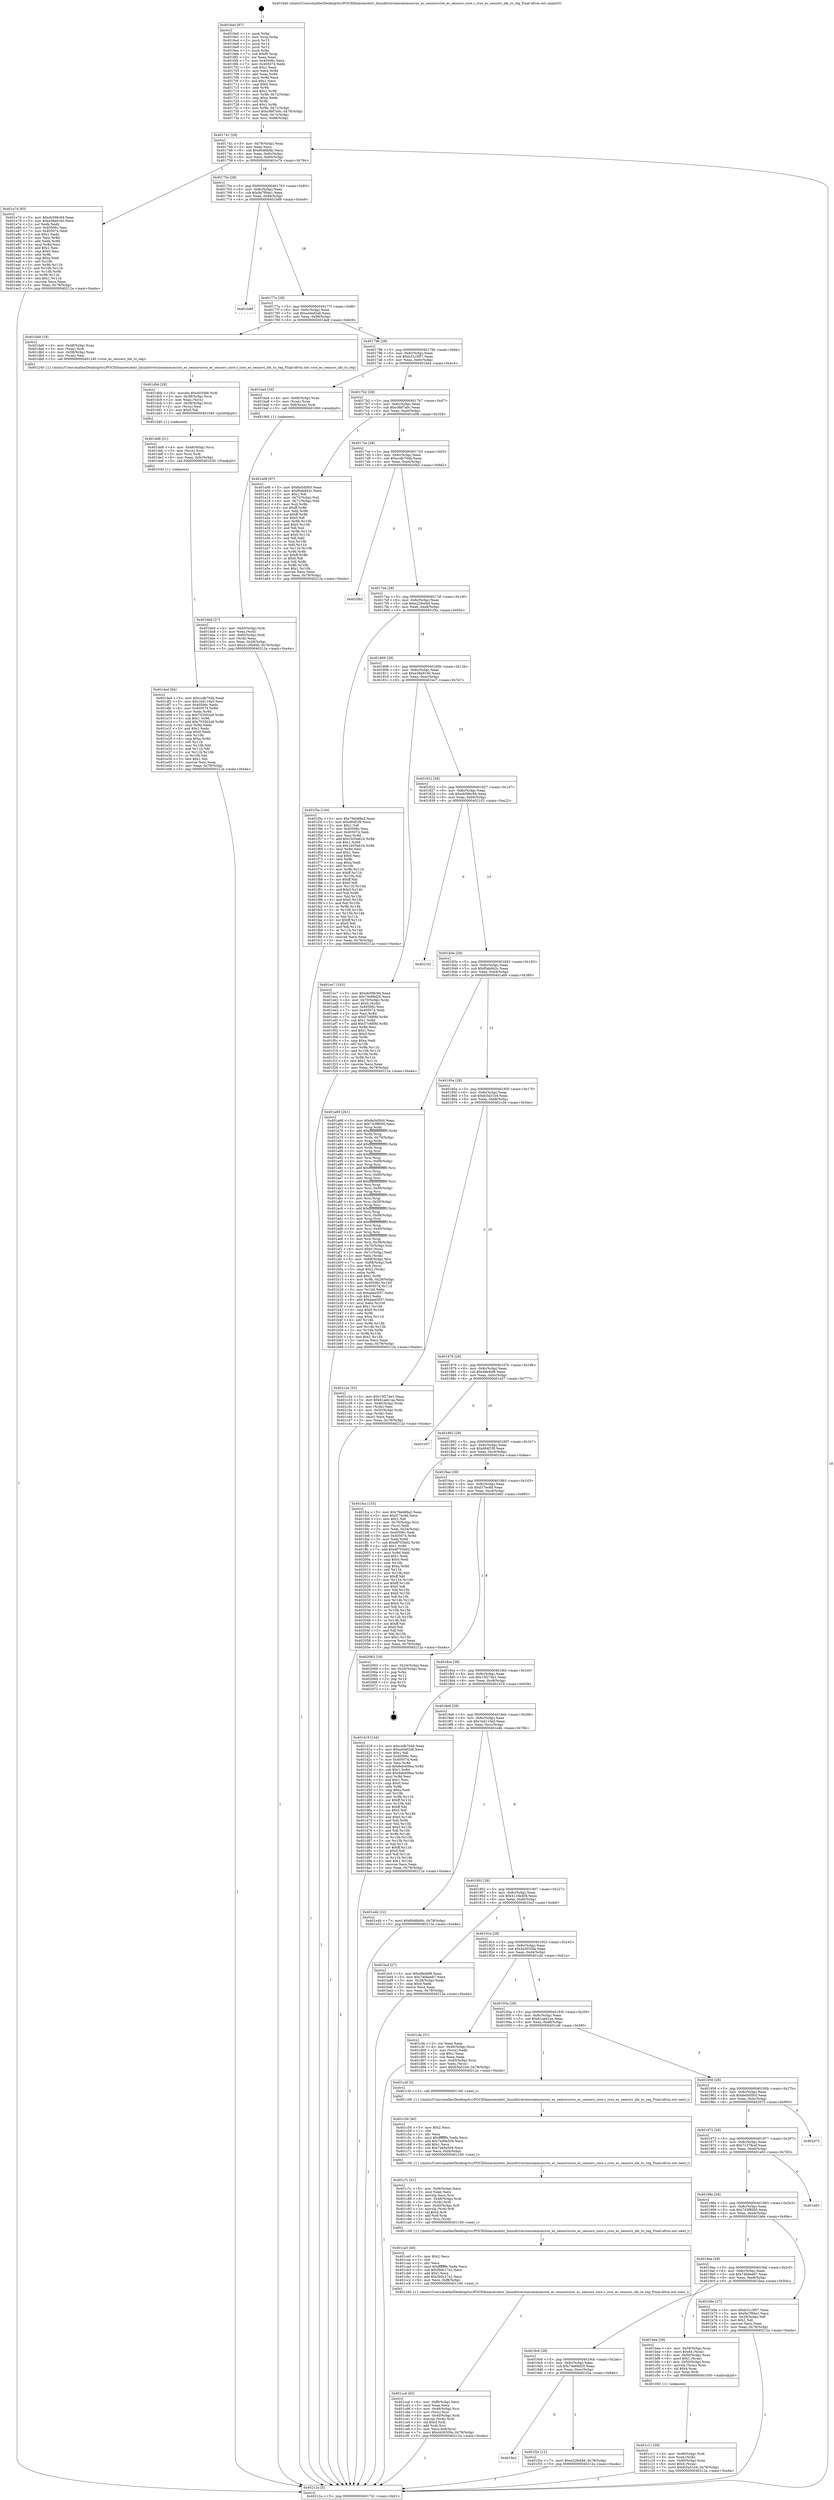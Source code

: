 digraph "0x4016e0" {
  label = "0x4016e0 (/mnt/c/Users/mathe/Desktop/tcc/POCII/binaries/extr_linuxdriversiiocommoncros_ec_sensorscros_ec_sensors_core.c_cros_ec_sensors_idx_to_reg_Final-ollvm.out::main(0))"
  labelloc = "t"
  node[shape=record]

  Entry [label="",width=0.3,height=0.3,shape=circle,fillcolor=black,style=filled]
  "0x401741" [label="{
     0x401741 [29]\l
     | [instrs]\l
     &nbsp;&nbsp;0x401741 \<+3\>: mov -0x78(%rbp),%eax\l
     &nbsp;&nbsp;0x401744 \<+2\>: mov %eax,%ecx\l
     &nbsp;&nbsp;0x401746 \<+6\>: sub $0x80d6bfdc,%ecx\l
     &nbsp;&nbsp;0x40174c \<+6\>: mov %eax,-0x8c(%rbp)\l
     &nbsp;&nbsp;0x401752 \<+6\>: mov %ecx,-0x90(%rbp)\l
     &nbsp;&nbsp;0x401758 \<+6\>: je 0000000000401e74 \<main+0x794\>\l
  }"]
  "0x401e74" [label="{
     0x401e74 [83]\l
     | [instrs]\l
     &nbsp;&nbsp;0x401e74 \<+5\>: mov $0xeb596c94,%eax\l
     &nbsp;&nbsp;0x401e79 \<+5\>: mov $0xe38a9160,%ecx\l
     &nbsp;&nbsp;0x401e7e \<+2\>: xor %edx,%edx\l
     &nbsp;&nbsp;0x401e80 \<+7\>: mov 0x40506c,%esi\l
     &nbsp;&nbsp;0x401e87 \<+7\>: mov 0x405074,%edi\l
     &nbsp;&nbsp;0x401e8e \<+3\>: sub $0x1,%edx\l
     &nbsp;&nbsp;0x401e91 \<+3\>: mov %esi,%r8d\l
     &nbsp;&nbsp;0x401e94 \<+3\>: add %edx,%r8d\l
     &nbsp;&nbsp;0x401e97 \<+4\>: imul %r8d,%esi\l
     &nbsp;&nbsp;0x401e9b \<+3\>: and $0x1,%esi\l
     &nbsp;&nbsp;0x401e9e \<+3\>: cmp $0x0,%esi\l
     &nbsp;&nbsp;0x401ea1 \<+4\>: sete %r9b\l
     &nbsp;&nbsp;0x401ea5 \<+3\>: cmp $0xa,%edi\l
     &nbsp;&nbsp;0x401ea8 \<+4\>: setl %r10b\l
     &nbsp;&nbsp;0x401eac \<+3\>: mov %r9b,%r11b\l
     &nbsp;&nbsp;0x401eaf \<+3\>: and %r10b,%r11b\l
     &nbsp;&nbsp;0x401eb2 \<+3\>: xor %r10b,%r9b\l
     &nbsp;&nbsp;0x401eb5 \<+3\>: or %r9b,%r11b\l
     &nbsp;&nbsp;0x401eb8 \<+4\>: test $0x1,%r11b\l
     &nbsp;&nbsp;0x401ebc \<+3\>: cmovne %ecx,%eax\l
     &nbsp;&nbsp;0x401ebf \<+3\>: mov %eax,-0x78(%rbp)\l
     &nbsp;&nbsp;0x401ec2 \<+5\>: jmp 000000000040212a \<main+0xa4a\>\l
  }"]
  "0x40175e" [label="{
     0x40175e [28]\l
     | [instrs]\l
     &nbsp;&nbsp;0x40175e \<+5\>: jmp 0000000000401763 \<main+0x83\>\l
     &nbsp;&nbsp;0x401763 \<+6\>: mov -0x8c(%rbp),%eax\l
     &nbsp;&nbsp;0x401769 \<+5\>: sub $0x9a7f94e1,%eax\l
     &nbsp;&nbsp;0x40176e \<+6\>: mov %eax,-0x94(%rbp)\l
     &nbsp;&nbsp;0x401774 \<+6\>: je 0000000000401b89 \<main+0x4a9\>\l
  }"]
  Exit [label="",width=0.3,height=0.3,shape=circle,fillcolor=black,style=filled,peripheries=2]
  "0x401b89" [label="{
     0x401b89\l
  }", style=dashed]
  "0x40177a" [label="{
     0x40177a [28]\l
     | [instrs]\l
     &nbsp;&nbsp;0x40177a \<+5\>: jmp 000000000040177f \<main+0x9f\>\l
     &nbsp;&nbsp;0x40177f \<+6\>: mov -0x8c(%rbp),%eax\l
     &nbsp;&nbsp;0x401785 \<+5\>: sub $0xa44ef2a8,%eax\l
     &nbsp;&nbsp;0x40178a \<+6\>: mov %eax,-0x98(%rbp)\l
     &nbsp;&nbsp;0x401790 \<+6\>: je 0000000000401da9 \<main+0x6c9\>\l
  }"]
  "0x4019e2" [label="{
     0x4019e2\l
  }", style=dashed]
  "0x401da9" [label="{
     0x401da9 [18]\l
     | [instrs]\l
     &nbsp;&nbsp;0x401da9 \<+4\>: mov -0x48(%rbp),%rax\l
     &nbsp;&nbsp;0x401dad \<+3\>: mov (%rax),%rdi\l
     &nbsp;&nbsp;0x401db0 \<+4\>: mov -0x58(%rbp),%rax\l
     &nbsp;&nbsp;0x401db4 \<+2\>: mov (%rax),%esi\l
     &nbsp;&nbsp;0x401db6 \<+5\>: call 0000000000401240 \<cros_ec_sensors_idx_to_reg\>\l
     | [calls]\l
     &nbsp;&nbsp;0x401240 \{1\} (/mnt/c/Users/mathe/Desktop/tcc/POCII/binaries/extr_linuxdriversiiocommoncros_ec_sensorscros_ec_sensors_core.c_cros_ec_sensors_idx_to_reg_Final-ollvm.out::cros_ec_sensors_idx_to_reg)\l
  }"]
  "0x401796" [label="{
     0x401796 [28]\l
     | [instrs]\l
     &nbsp;&nbsp;0x401796 \<+5\>: jmp 000000000040179b \<main+0xbb\>\l
     &nbsp;&nbsp;0x40179b \<+6\>: mov -0x8c(%rbp),%eax\l
     &nbsp;&nbsp;0x4017a1 \<+5\>: sub $0xb31c3f57,%eax\l
     &nbsp;&nbsp;0x4017a6 \<+6\>: mov %eax,-0x9c(%rbp)\l
     &nbsp;&nbsp;0x4017ac \<+6\>: je 0000000000401ba4 \<main+0x4c4\>\l
  }"]
  "0x401f2e" [label="{
     0x401f2e [12]\l
     | [instrs]\l
     &nbsp;&nbsp;0x401f2e \<+7\>: movl $0xe22fed4d,-0x78(%rbp)\l
     &nbsp;&nbsp;0x401f35 \<+5\>: jmp 000000000040212a \<main+0xa4a\>\l
  }"]
  "0x401ba4" [label="{
     0x401ba4 [16]\l
     | [instrs]\l
     &nbsp;&nbsp;0x401ba4 \<+4\>: mov -0x68(%rbp),%rax\l
     &nbsp;&nbsp;0x401ba8 \<+3\>: mov (%rax),%rax\l
     &nbsp;&nbsp;0x401bab \<+4\>: mov 0x8(%rax),%rdi\l
     &nbsp;&nbsp;0x401baf \<+5\>: call 0000000000401060 \<atoi@plt\>\l
     | [calls]\l
     &nbsp;&nbsp;0x401060 \{1\} (unknown)\l
  }"]
  "0x4017b2" [label="{
     0x4017b2 [28]\l
     | [instrs]\l
     &nbsp;&nbsp;0x4017b2 \<+5\>: jmp 00000000004017b7 \<main+0xd7\>\l
     &nbsp;&nbsp;0x4017b7 \<+6\>: mov -0x8c(%rbp),%eax\l
     &nbsp;&nbsp;0x4017bd \<+5\>: sub $0xc9bf7a0c,%eax\l
     &nbsp;&nbsp;0x4017c2 \<+6\>: mov %eax,-0xa0(%rbp)\l
     &nbsp;&nbsp;0x4017c8 \<+6\>: je 0000000000401a08 \<main+0x328\>\l
  }"]
  "0x401ded" [label="{
     0x401ded [94]\l
     | [instrs]\l
     &nbsp;&nbsp;0x401ded \<+5\>: mov $0xccdb704b,%eax\l
     &nbsp;&nbsp;0x401df2 \<+5\>: mov $0x1bd110a5,%esi\l
     &nbsp;&nbsp;0x401df7 \<+7\>: mov 0x40506c,%edx\l
     &nbsp;&nbsp;0x401dfe \<+8\>: mov 0x405074,%r8d\l
     &nbsp;&nbsp;0x401e06 \<+3\>: mov %edx,%r9d\l
     &nbsp;&nbsp;0x401e09 \<+7\>: sub $0x703502a9,%r9d\l
     &nbsp;&nbsp;0x401e10 \<+4\>: sub $0x1,%r9d\l
     &nbsp;&nbsp;0x401e14 \<+7\>: add $0x703502a9,%r9d\l
     &nbsp;&nbsp;0x401e1b \<+4\>: imul %r9d,%edx\l
     &nbsp;&nbsp;0x401e1f \<+3\>: and $0x1,%edx\l
     &nbsp;&nbsp;0x401e22 \<+3\>: cmp $0x0,%edx\l
     &nbsp;&nbsp;0x401e25 \<+4\>: sete %r10b\l
     &nbsp;&nbsp;0x401e29 \<+4\>: cmp $0xa,%r8d\l
     &nbsp;&nbsp;0x401e2d \<+4\>: setl %r11b\l
     &nbsp;&nbsp;0x401e31 \<+3\>: mov %r10b,%bl\l
     &nbsp;&nbsp;0x401e34 \<+3\>: and %r11b,%bl\l
     &nbsp;&nbsp;0x401e37 \<+3\>: xor %r11b,%r10b\l
     &nbsp;&nbsp;0x401e3a \<+3\>: or %r10b,%bl\l
     &nbsp;&nbsp;0x401e3d \<+3\>: test $0x1,%bl\l
     &nbsp;&nbsp;0x401e40 \<+3\>: cmovne %esi,%eax\l
     &nbsp;&nbsp;0x401e43 \<+3\>: mov %eax,-0x78(%rbp)\l
     &nbsp;&nbsp;0x401e46 \<+5\>: jmp 000000000040212a \<main+0xa4a\>\l
  }"]
  "0x401a08" [label="{
     0x401a08 [97]\l
     | [instrs]\l
     &nbsp;&nbsp;0x401a08 \<+5\>: mov $0x6e5d5fc0,%eax\l
     &nbsp;&nbsp;0x401a0d \<+5\>: mov $0xf0ab842c,%ecx\l
     &nbsp;&nbsp;0x401a12 \<+2\>: mov $0x1,%dl\l
     &nbsp;&nbsp;0x401a14 \<+4\>: mov -0x72(%rbp),%sil\l
     &nbsp;&nbsp;0x401a18 \<+4\>: mov -0x71(%rbp),%dil\l
     &nbsp;&nbsp;0x401a1c \<+3\>: mov %sil,%r8b\l
     &nbsp;&nbsp;0x401a1f \<+4\>: xor $0xff,%r8b\l
     &nbsp;&nbsp;0x401a23 \<+3\>: mov %dil,%r9b\l
     &nbsp;&nbsp;0x401a26 \<+4\>: xor $0xff,%r9b\l
     &nbsp;&nbsp;0x401a2a \<+3\>: xor $0x0,%dl\l
     &nbsp;&nbsp;0x401a2d \<+3\>: mov %r8b,%r10b\l
     &nbsp;&nbsp;0x401a30 \<+4\>: and $0x0,%r10b\l
     &nbsp;&nbsp;0x401a34 \<+3\>: and %dl,%sil\l
     &nbsp;&nbsp;0x401a37 \<+3\>: mov %r9b,%r11b\l
     &nbsp;&nbsp;0x401a3a \<+4\>: and $0x0,%r11b\l
     &nbsp;&nbsp;0x401a3e \<+3\>: and %dl,%dil\l
     &nbsp;&nbsp;0x401a41 \<+3\>: or %sil,%r10b\l
     &nbsp;&nbsp;0x401a44 \<+3\>: or %dil,%r11b\l
     &nbsp;&nbsp;0x401a47 \<+3\>: xor %r11b,%r10b\l
     &nbsp;&nbsp;0x401a4a \<+3\>: or %r9b,%r8b\l
     &nbsp;&nbsp;0x401a4d \<+4\>: xor $0xff,%r8b\l
     &nbsp;&nbsp;0x401a51 \<+3\>: or $0x0,%dl\l
     &nbsp;&nbsp;0x401a54 \<+3\>: and %dl,%r8b\l
     &nbsp;&nbsp;0x401a57 \<+3\>: or %r8b,%r10b\l
     &nbsp;&nbsp;0x401a5a \<+4\>: test $0x1,%r10b\l
     &nbsp;&nbsp;0x401a5e \<+3\>: cmovne %ecx,%eax\l
     &nbsp;&nbsp;0x401a61 \<+3\>: mov %eax,-0x78(%rbp)\l
     &nbsp;&nbsp;0x401a64 \<+5\>: jmp 000000000040212a \<main+0xa4a\>\l
  }"]
  "0x4017ce" [label="{
     0x4017ce [28]\l
     | [instrs]\l
     &nbsp;&nbsp;0x4017ce \<+5\>: jmp 00000000004017d3 \<main+0xf3\>\l
     &nbsp;&nbsp;0x4017d3 \<+6\>: mov -0x8c(%rbp),%eax\l
     &nbsp;&nbsp;0x4017d9 \<+5\>: sub $0xccdb704b,%eax\l
     &nbsp;&nbsp;0x4017de \<+6\>: mov %eax,-0xa4(%rbp)\l
     &nbsp;&nbsp;0x4017e4 \<+6\>: je 00000000004020b2 \<main+0x9d2\>\l
  }"]
  "0x40212a" [label="{
     0x40212a [5]\l
     | [instrs]\l
     &nbsp;&nbsp;0x40212a \<+5\>: jmp 0000000000401741 \<main+0x61\>\l
  }"]
  "0x4016e0" [label="{
     0x4016e0 [97]\l
     | [instrs]\l
     &nbsp;&nbsp;0x4016e0 \<+1\>: push %rbp\l
     &nbsp;&nbsp;0x4016e1 \<+3\>: mov %rsp,%rbp\l
     &nbsp;&nbsp;0x4016e4 \<+2\>: push %r15\l
     &nbsp;&nbsp;0x4016e6 \<+2\>: push %r14\l
     &nbsp;&nbsp;0x4016e8 \<+2\>: push %r12\l
     &nbsp;&nbsp;0x4016ea \<+1\>: push %rbx\l
     &nbsp;&nbsp;0x4016eb \<+7\>: sub $0xf0,%rsp\l
     &nbsp;&nbsp;0x4016f2 \<+2\>: xor %eax,%eax\l
     &nbsp;&nbsp;0x4016f4 \<+7\>: mov 0x40506c,%ecx\l
     &nbsp;&nbsp;0x4016fb \<+7\>: mov 0x405074,%edx\l
     &nbsp;&nbsp;0x401702 \<+3\>: sub $0x1,%eax\l
     &nbsp;&nbsp;0x401705 \<+3\>: mov %ecx,%r8d\l
     &nbsp;&nbsp;0x401708 \<+3\>: add %eax,%r8d\l
     &nbsp;&nbsp;0x40170b \<+4\>: imul %r8d,%ecx\l
     &nbsp;&nbsp;0x40170f \<+3\>: and $0x1,%ecx\l
     &nbsp;&nbsp;0x401712 \<+3\>: cmp $0x0,%ecx\l
     &nbsp;&nbsp;0x401715 \<+4\>: sete %r9b\l
     &nbsp;&nbsp;0x401719 \<+4\>: and $0x1,%r9b\l
     &nbsp;&nbsp;0x40171d \<+4\>: mov %r9b,-0x72(%rbp)\l
     &nbsp;&nbsp;0x401721 \<+3\>: cmp $0xa,%edx\l
     &nbsp;&nbsp;0x401724 \<+4\>: setl %r9b\l
     &nbsp;&nbsp;0x401728 \<+4\>: and $0x1,%r9b\l
     &nbsp;&nbsp;0x40172c \<+4\>: mov %r9b,-0x71(%rbp)\l
     &nbsp;&nbsp;0x401730 \<+7\>: movl $0xc9bf7a0c,-0x78(%rbp)\l
     &nbsp;&nbsp;0x401737 \<+3\>: mov %edi,-0x7c(%rbp)\l
     &nbsp;&nbsp;0x40173a \<+7\>: mov %rsi,-0x88(%rbp)\l
  }"]
  "0x401dd8" [label="{
     0x401dd8 [21]\l
     | [instrs]\l
     &nbsp;&nbsp;0x401dd8 \<+4\>: mov -0x48(%rbp),%rcx\l
     &nbsp;&nbsp;0x401ddc \<+3\>: mov (%rcx),%rcx\l
     &nbsp;&nbsp;0x401ddf \<+3\>: mov %rcx,%rdi\l
     &nbsp;&nbsp;0x401de2 \<+6\>: mov %eax,-0xfc(%rbp)\l
     &nbsp;&nbsp;0x401de8 \<+5\>: call 0000000000401030 \<free@plt\>\l
     | [calls]\l
     &nbsp;&nbsp;0x401030 \{1\} (unknown)\l
  }"]
  "0x4020b2" [label="{
     0x4020b2\l
  }", style=dashed]
  "0x4017ea" [label="{
     0x4017ea [28]\l
     | [instrs]\l
     &nbsp;&nbsp;0x4017ea \<+5\>: jmp 00000000004017ef \<main+0x10f\>\l
     &nbsp;&nbsp;0x4017ef \<+6\>: mov -0x8c(%rbp),%eax\l
     &nbsp;&nbsp;0x4017f5 \<+5\>: sub $0xe22fed4d,%eax\l
     &nbsp;&nbsp;0x4017fa \<+6\>: mov %eax,-0xa8(%rbp)\l
     &nbsp;&nbsp;0x401800 \<+6\>: je 0000000000401f3a \<main+0x85a\>\l
  }"]
  "0x401dbb" [label="{
     0x401dbb [29]\l
     | [instrs]\l
     &nbsp;&nbsp;0x401dbb \<+10\>: movabs $0x4030b6,%rdi\l
     &nbsp;&nbsp;0x401dc5 \<+4\>: mov -0x38(%rbp),%rcx\l
     &nbsp;&nbsp;0x401dc9 \<+2\>: mov %eax,(%rcx)\l
     &nbsp;&nbsp;0x401dcb \<+4\>: mov -0x38(%rbp),%rcx\l
     &nbsp;&nbsp;0x401dcf \<+2\>: mov (%rcx),%esi\l
     &nbsp;&nbsp;0x401dd1 \<+2\>: mov $0x0,%al\l
     &nbsp;&nbsp;0x401dd3 \<+5\>: call 0000000000401040 \<printf@plt\>\l
     | [calls]\l
     &nbsp;&nbsp;0x401040 \{1\} (unknown)\l
  }"]
  "0x401f3a" [label="{
     0x401f3a [144]\l
     | [instrs]\l
     &nbsp;&nbsp;0x401f3a \<+5\>: mov $0x79eb88a2,%eax\l
     &nbsp;&nbsp;0x401f3f \<+5\>: mov $0xd84f1f9,%ecx\l
     &nbsp;&nbsp;0x401f44 \<+2\>: mov $0x1,%dl\l
     &nbsp;&nbsp;0x401f46 \<+7\>: mov 0x40506c,%esi\l
     &nbsp;&nbsp;0x401f4d \<+7\>: mov 0x405074,%edi\l
     &nbsp;&nbsp;0x401f54 \<+3\>: mov %esi,%r8d\l
     &nbsp;&nbsp;0x401f57 \<+7\>: add $0x1b55e61b,%r8d\l
     &nbsp;&nbsp;0x401f5e \<+4\>: sub $0x1,%r8d\l
     &nbsp;&nbsp;0x401f62 \<+7\>: sub $0x1b55e61b,%r8d\l
     &nbsp;&nbsp;0x401f69 \<+4\>: imul %r8d,%esi\l
     &nbsp;&nbsp;0x401f6d \<+3\>: and $0x1,%esi\l
     &nbsp;&nbsp;0x401f70 \<+3\>: cmp $0x0,%esi\l
     &nbsp;&nbsp;0x401f73 \<+4\>: sete %r9b\l
     &nbsp;&nbsp;0x401f77 \<+3\>: cmp $0xa,%edi\l
     &nbsp;&nbsp;0x401f7a \<+4\>: setl %r10b\l
     &nbsp;&nbsp;0x401f7e \<+3\>: mov %r9b,%r11b\l
     &nbsp;&nbsp;0x401f81 \<+4\>: xor $0xff,%r11b\l
     &nbsp;&nbsp;0x401f85 \<+3\>: mov %r10b,%bl\l
     &nbsp;&nbsp;0x401f88 \<+3\>: xor $0xff,%bl\l
     &nbsp;&nbsp;0x401f8b \<+3\>: xor $0x0,%dl\l
     &nbsp;&nbsp;0x401f8e \<+3\>: mov %r11b,%r14b\l
     &nbsp;&nbsp;0x401f91 \<+4\>: and $0x0,%r14b\l
     &nbsp;&nbsp;0x401f95 \<+3\>: and %dl,%r9b\l
     &nbsp;&nbsp;0x401f98 \<+3\>: mov %bl,%r15b\l
     &nbsp;&nbsp;0x401f9b \<+4\>: and $0x0,%r15b\l
     &nbsp;&nbsp;0x401f9f \<+3\>: and %dl,%r10b\l
     &nbsp;&nbsp;0x401fa2 \<+3\>: or %r9b,%r14b\l
     &nbsp;&nbsp;0x401fa5 \<+3\>: or %r10b,%r15b\l
     &nbsp;&nbsp;0x401fa8 \<+3\>: xor %r15b,%r14b\l
     &nbsp;&nbsp;0x401fab \<+3\>: or %bl,%r11b\l
     &nbsp;&nbsp;0x401fae \<+4\>: xor $0xff,%r11b\l
     &nbsp;&nbsp;0x401fb2 \<+3\>: or $0x0,%dl\l
     &nbsp;&nbsp;0x401fb5 \<+3\>: and %dl,%r11b\l
     &nbsp;&nbsp;0x401fb8 \<+3\>: or %r11b,%r14b\l
     &nbsp;&nbsp;0x401fbb \<+4\>: test $0x1,%r14b\l
     &nbsp;&nbsp;0x401fbf \<+3\>: cmovne %ecx,%eax\l
     &nbsp;&nbsp;0x401fc2 \<+3\>: mov %eax,-0x78(%rbp)\l
     &nbsp;&nbsp;0x401fc5 \<+5\>: jmp 000000000040212a \<main+0xa4a\>\l
  }"]
  "0x401806" [label="{
     0x401806 [28]\l
     | [instrs]\l
     &nbsp;&nbsp;0x401806 \<+5\>: jmp 000000000040180b \<main+0x12b\>\l
     &nbsp;&nbsp;0x40180b \<+6\>: mov -0x8c(%rbp),%eax\l
     &nbsp;&nbsp;0x401811 \<+5\>: sub $0xe38a9160,%eax\l
     &nbsp;&nbsp;0x401816 \<+6\>: mov %eax,-0xac(%rbp)\l
     &nbsp;&nbsp;0x40181c \<+6\>: je 0000000000401ec7 \<main+0x7e7\>\l
  }"]
  "0x401ccd" [label="{
     0x401ccd [45]\l
     | [instrs]\l
     &nbsp;&nbsp;0x401ccd \<+6\>: mov -0xf8(%rbp),%ecx\l
     &nbsp;&nbsp;0x401cd3 \<+3\>: imul %eax,%ecx\l
     &nbsp;&nbsp;0x401cd6 \<+4\>: mov -0x48(%rbp),%rsi\l
     &nbsp;&nbsp;0x401cda \<+3\>: mov (%rsi),%rsi\l
     &nbsp;&nbsp;0x401cdd \<+4\>: mov -0x40(%rbp),%rdi\l
     &nbsp;&nbsp;0x401ce1 \<+3\>: movslq (%rdi),%rdi\l
     &nbsp;&nbsp;0x401ce4 \<+4\>: shl $0x4,%rdi\l
     &nbsp;&nbsp;0x401ce8 \<+3\>: add %rdi,%rsi\l
     &nbsp;&nbsp;0x401ceb \<+3\>: mov %ecx,0x8(%rsi)\l
     &nbsp;&nbsp;0x401cee \<+7\>: movl $0x443035fa,-0x78(%rbp)\l
     &nbsp;&nbsp;0x401cf5 \<+5\>: jmp 000000000040212a \<main+0xa4a\>\l
  }"]
  "0x401ec7" [label="{
     0x401ec7 [103]\l
     | [instrs]\l
     &nbsp;&nbsp;0x401ec7 \<+5\>: mov $0xeb596c94,%eax\l
     &nbsp;&nbsp;0x401ecc \<+5\>: mov $0x74e68d20,%ecx\l
     &nbsp;&nbsp;0x401ed1 \<+4\>: mov -0x70(%rbp),%rdx\l
     &nbsp;&nbsp;0x401ed5 \<+6\>: movl $0x0,(%rdx)\l
     &nbsp;&nbsp;0x401edb \<+7\>: mov 0x40506c,%esi\l
     &nbsp;&nbsp;0x401ee2 \<+7\>: mov 0x405074,%edi\l
     &nbsp;&nbsp;0x401ee9 \<+3\>: mov %esi,%r8d\l
     &nbsp;&nbsp;0x401eec \<+7\>: sub $0x57c6f0fd,%r8d\l
     &nbsp;&nbsp;0x401ef3 \<+4\>: sub $0x1,%r8d\l
     &nbsp;&nbsp;0x401ef7 \<+7\>: add $0x57c6f0fd,%r8d\l
     &nbsp;&nbsp;0x401efe \<+4\>: imul %r8d,%esi\l
     &nbsp;&nbsp;0x401f02 \<+3\>: and $0x1,%esi\l
     &nbsp;&nbsp;0x401f05 \<+3\>: cmp $0x0,%esi\l
     &nbsp;&nbsp;0x401f08 \<+4\>: sete %r9b\l
     &nbsp;&nbsp;0x401f0c \<+3\>: cmp $0xa,%edi\l
     &nbsp;&nbsp;0x401f0f \<+4\>: setl %r10b\l
     &nbsp;&nbsp;0x401f13 \<+3\>: mov %r9b,%r11b\l
     &nbsp;&nbsp;0x401f16 \<+3\>: and %r10b,%r11b\l
     &nbsp;&nbsp;0x401f19 \<+3\>: xor %r10b,%r9b\l
     &nbsp;&nbsp;0x401f1c \<+3\>: or %r9b,%r11b\l
     &nbsp;&nbsp;0x401f1f \<+4\>: test $0x1,%r11b\l
     &nbsp;&nbsp;0x401f23 \<+3\>: cmovne %ecx,%eax\l
     &nbsp;&nbsp;0x401f26 \<+3\>: mov %eax,-0x78(%rbp)\l
     &nbsp;&nbsp;0x401f29 \<+5\>: jmp 000000000040212a \<main+0xa4a\>\l
  }"]
  "0x401822" [label="{
     0x401822 [28]\l
     | [instrs]\l
     &nbsp;&nbsp;0x401822 \<+5\>: jmp 0000000000401827 \<main+0x147\>\l
     &nbsp;&nbsp;0x401827 \<+6\>: mov -0x8c(%rbp),%eax\l
     &nbsp;&nbsp;0x40182d \<+5\>: sub $0xeb596c94,%eax\l
     &nbsp;&nbsp;0x401832 \<+6\>: mov %eax,-0xb0(%rbp)\l
     &nbsp;&nbsp;0x401838 \<+6\>: je 0000000000402102 \<main+0xa22\>\l
  }"]
  "0x401ca5" [label="{
     0x401ca5 [40]\l
     | [instrs]\l
     &nbsp;&nbsp;0x401ca5 \<+5\>: mov $0x2,%ecx\l
     &nbsp;&nbsp;0x401caa \<+1\>: cltd\l
     &nbsp;&nbsp;0x401cab \<+2\>: idiv %ecx\l
     &nbsp;&nbsp;0x401cad \<+6\>: imul $0xfffffffe,%edx,%ecx\l
     &nbsp;&nbsp;0x401cb3 \<+6\>: sub $0x5b0c17a1,%ecx\l
     &nbsp;&nbsp;0x401cb9 \<+3\>: add $0x1,%ecx\l
     &nbsp;&nbsp;0x401cbc \<+6\>: add $0x5b0c17a1,%ecx\l
     &nbsp;&nbsp;0x401cc2 \<+6\>: mov %ecx,-0xf8(%rbp)\l
     &nbsp;&nbsp;0x401cc8 \<+5\>: call 0000000000401160 \<next_i\>\l
     | [calls]\l
     &nbsp;&nbsp;0x401160 \{1\} (/mnt/c/Users/mathe/Desktop/tcc/POCII/binaries/extr_linuxdriversiiocommoncros_ec_sensorscros_ec_sensors_core.c_cros_ec_sensors_idx_to_reg_Final-ollvm.out::next_i)\l
  }"]
  "0x402102" [label="{
     0x402102\l
  }", style=dashed]
  "0x40183e" [label="{
     0x40183e [28]\l
     | [instrs]\l
     &nbsp;&nbsp;0x40183e \<+5\>: jmp 0000000000401843 \<main+0x163\>\l
     &nbsp;&nbsp;0x401843 \<+6\>: mov -0x8c(%rbp),%eax\l
     &nbsp;&nbsp;0x401849 \<+5\>: sub $0xf0ab842c,%eax\l
     &nbsp;&nbsp;0x40184e \<+6\>: mov %eax,-0xb4(%rbp)\l
     &nbsp;&nbsp;0x401854 \<+6\>: je 0000000000401a69 \<main+0x389\>\l
  }"]
  "0x401c7c" [label="{
     0x401c7c [41]\l
     | [instrs]\l
     &nbsp;&nbsp;0x401c7c \<+6\>: mov -0xf4(%rbp),%ecx\l
     &nbsp;&nbsp;0x401c82 \<+3\>: imul %eax,%ecx\l
     &nbsp;&nbsp;0x401c85 \<+3\>: movslq %ecx,%rsi\l
     &nbsp;&nbsp;0x401c88 \<+4\>: mov -0x48(%rbp),%rdi\l
     &nbsp;&nbsp;0x401c8c \<+3\>: mov (%rdi),%rdi\l
     &nbsp;&nbsp;0x401c8f \<+4\>: mov -0x40(%rbp),%r8\l
     &nbsp;&nbsp;0x401c93 \<+3\>: movslq (%r8),%r8\l
     &nbsp;&nbsp;0x401c96 \<+4\>: shl $0x4,%r8\l
     &nbsp;&nbsp;0x401c9a \<+3\>: add %r8,%rdi\l
     &nbsp;&nbsp;0x401c9d \<+3\>: mov %rsi,(%rdi)\l
     &nbsp;&nbsp;0x401ca0 \<+5\>: call 0000000000401160 \<next_i\>\l
     | [calls]\l
     &nbsp;&nbsp;0x401160 \{1\} (/mnt/c/Users/mathe/Desktop/tcc/POCII/binaries/extr_linuxdriversiiocommoncros_ec_sensorscros_ec_sensors_core.c_cros_ec_sensors_idx_to_reg_Final-ollvm.out::next_i)\l
  }"]
  "0x401a69" [label="{
     0x401a69 [261]\l
     | [instrs]\l
     &nbsp;&nbsp;0x401a69 \<+5\>: mov $0x6e5d5fc0,%eax\l
     &nbsp;&nbsp;0x401a6e \<+5\>: mov $0x743f8000,%ecx\l
     &nbsp;&nbsp;0x401a73 \<+3\>: mov %rsp,%rdx\l
     &nbsp;&nbsp;0x401a76 \<+4\>: add $0xfffffffffffffff0,%rdx\l
     &nbsp;&nbsp;0x401a7a \<+3\>: mov %rdx,%rsp\l
     &nbsp;&nbsp;0x401a7d \<+4\>: mov %rdx,-0x70(%rbp)\l
     &nbsp;&nbsp;0x401a81 \<+3\>: mov %rsp,%rdx\l
     &nbsp;&nbsp;0x401a84 \<+4\>: add $0xfffffffffffffff0,%rdx\l
     &nbsp;&nbsp;0x401a88 \<+3\>: mov %rdx,%rsp\l
     &nbsp;&nbsp;0x401a8b \<+3\>: mov %rsp,%rsi\l
     &nbsp;&nbsp;0x401a8e \<+4\>: add $0xfffffffffffffff0,%rsi\l
     &nbsp;&nbsp;0x401a92 \<+3\>: mov %rsi,%rsp\l
     &nbsp;&nbsp;0x401a95 \<+4\>: mov %rsi,-0x68(%rbp)\l
     &nbsp;&nbsp;0x401a99 \<+3\>: mov %rsp,%rsi\l
     &nbsp;&nbsp;0x401a9c \<+4\>: add $0xfffffffffffffff0,%rsi\l
     &nbsp;&nbsp;0x401aa0 \<+3\>: mov %rsi,%rsp\l
     &nbsp;&nbsp;0x401aa3 \<+4\>: mov %rsi,-0x60(%rbp)\l
     &nbsp;&nbsp;0x401aa7 \<+3\>: mov %rsp,%rsi\l
     &nbsp;&nbsp;0x401aaa \<+4\>: add $0xfffffffffffffff0,%rsi\l
     &nbsp;&nbsp;0x401aae \<+3\>: mov %rsi,%rsp\l
     &nbsp;&nbsp;0x401ab1 \<+4\>: mov %rsi,-0x58(%rbp)\l
     &nbsp;&nbsp;0x401ab5 \<+3\>: mov %rsp,%rsi\l
     &nbsp;&nbsp;0x401ab8 \<+4\>: add $0xfffffffffffffff0,%rsi\l
     &nbsp;&nbsp;0x401abc \<+3\>: mov %rsi,%rsp\l
     &nbsp;&nbsp;0x401abf \<+4\>: mov %rsi,-0x50(%rbp)\l
     &nbsp;&nbsp;0x401ac3 \<+3\>: mov %rsp,%rsi\l
     &nbsp;&nbsp;0x401ac6 \<+4\>: add $0xfffffffffffffff0,%rsi\l
     &nbsp;&nbsp;0x401aca \<+3\>: mov %rsi,%rsp\l
     &nbsp;&nbsp;0x401acd \<+4\>: mov %rsi,-0x48(%rbp)\l
     &nbsp;&nbsp;0x401ad1 \<+3\>: mov %rsp,%rsi\l
     &nbsp;&nbsp;0x401ad4 \<+4\>: add $0xfffffffffffffff0,%rsi\l
     &nbsp;&nbsp;0x401ad8 \<+3\>: mov %rsi,%rsp\l
     &nbsp;&nbsp;0x401adb \<+4\>: mov %rsi,-0x40(%rbp)\l
     &nbsp;&nbsp;0x401adf \<+3\>: mov %rsp,%rsi\l
     &nbsp;&nbsp;0x401ae2 \<+4\>: add $0xfffffffffffffff0,%rsi\l
     &nbsp;&nbsp;0x401ae6 \<+3\>: mov %rsi,%rsp\l
     &nbsp;&nbsp;0x401ae9 \<+4\>: mov %rsi,-0x38(%rbp)\l
     &nbsp;&nbsp;0x401aed \<+4\>: mov -0x70(%rbp),%rsi\l
     &nbsp;&nbsp;0x401af1 \<+6\>: movl $0x0,(%rsi)\l
     &nbsp;&nbsp;0x401af7 \<+3\>: mov -0x7c(%rbp),%edi\l
     &nbsp;&nbsp;0x401afa \<+2\>: mov %edi,(%rdx)\l
     &nbsp;&nbsp;0x401afc \<+4\>: mov -0x68(%rbp),%rsi\l
     &nbsp;&nbsp;0x401b00 \<+7\>: mov -0x88(%rbp),%r8\l
     &nbsp;&nbsp;0x401b07 \<+3\>: mov %r8,(%rsi)\l
     &nbsp;&nbsp;0x401b0a \<+3\>: cmpl $0x2,(%rdx)\l
     &nbsp;&nbsp;0x401b0d \<+4\>: setne %r9b\l
     &nbsp;&nbsp;0x401b11 \<+4\>: and $0x1,%r9b\l
     &nbsp;&nbsp;0x401b15 \<+4\>: mov %r9b,-0x29(%rbp)\l
     &nbsp;&nbsp;0x401b19 \<+8\>: mov 0x40506c,%r10d\l
     &nbsp;&nbsp;0x401b21 \<+8\>: mov 0x405074,%r11d\l
     &nbsp;&nbsp;0x401b29 \<+3\>: mov %r10d,%ebx\l
     &nbsp;&nbsp;0x401b2c \<+6\>: sub $0xaeee5f37,%ebx\l
     &nbsp;&nbsp;0x401b32 \<+3\>: sub $0x1,%ebx\l
     &nbsp;&nbsp;0x401b35 \<+6\>: add $0xaeee5f37,%ebx\l
     &nbsp;&nbsp;0x401b3b \<+4\>: imul %ebx,%r10d\l
     &nbsp;&nbsp;0x401b3f \<+4\>: and $0x1,%r10d\l
     &nbsp;&nbsp;0x401b43 \<+4\>: cmp $0x0,%r10d\l
     &nbsp;&nbsp;0x401b47 \<+4\>: sete %r9b\l
     &nbsp;&nbsp;0x401b4b \<+4\>: cmp $0xa,%r11d\l
     &nbsp;&nbsp;0x401b4f \<+4\>: setl %r14b\l
     &nbsp;&nbsp;0x401b53 \<+3\>: mov %r9b,%r15b\l
     &nbsp;&nbsp;0x401b56 \<+3\>: and %r14b,%r15b\l
     &nbsp;&nbsp;0x401b59 \<+3\>: xor %r14b,%r9b\l
     &nbsp;&nbsp;0x401b5c \<+3\>: or %r9b,%r15b\l
     &nbsp;&nbsp;0x401b5f \<+4\>: test $0x1,%r15b\l
     &nbsp;&nbsp;0x401b63 \<+3\>: cmovne %ecx,%eax\l
     &nbsp;&nbsp;0x401b66 \<+3\>: mov %eax,-0x78(%rbp)\l
     &nbsp;&nbsp;0x401b69 \<+5\>: jmp 000000000040212a \<main+0xa4a\>\l
  }"]
  "0x40185a" [label="{
     0x40185a [28]\l
     | [instrs]\l
     &nbsp;&nbsp;0x40185a \<+5\>: jmp 000000000040185f \<main+0x17f\>\l
     &nbsp;&nbsp;0x40185f \<+6\>: mov -0x8c(%rbp),%eax\l
     &nbsp;&nbsp;0x401865 \<+5\>: sub $0xfc5a51b4,%eax\l
     &nbsp;&nbsp;0x40186a \<+6\>: mov %eax,-0xb8(%rbp)\l
     &nbsp;&nbsp;0x401870 \<+6\>: je 0000000000401c2e \<main+0x54e\>\l
  }"]
  "0x401c54" [label="{
     0x401c54 [40]\l
     | [instrs]\l
     &nbsp;&nbsp;0x401c54 \<+5\>: mov $0x2,%ecx\l
     &nbsp;&nbsp;0x401c59 \<+1\>: cltd\l
     &nbsp;&nbsp;0x401c5a \<+2\>: idiv %ecx\l
     &nbsp;&nbsp;0x401c5c \<+6\>: imul $0xfffffffe,%edx,%ecx\l
     &nbsp;&nbsp;0x401c62 \<+6\>: add $0x7a49a504,%ecx\l
     &nbsp;&nbsp;0x401c68 \<+3\>: add $0x1,%ecx\l
     &nbsp;&nbsp;0x401c6b \<+6\>: sub $0x7a49a504,%ecx\l
     &nbsp;&nbsp;0x401c71 \<+6\>: mov %ecx,-0xf4(%rbp)\l
     &nbsp;&nbsp;0x401c77 \<+5\>: call 0000000000401160 \<next_i\>\l
     | [calls]\l
     &nbsp;&nbsp;0x401160 \{1\} (/mnt/c/Users/mathe/Desktop/tcc/POCII/binaries/extr_linuxdriversiiocommoncros_ec_sensorscros_ec_sensors_core.c_cros_ec_sensors_idx_to_reg_Final-ollvm.out::next_i)\l
  }"]
  "0x401c11" [label="{
     0x401c11 [29]\l
     | [instrs]\l
     &nbsp;&nbsp;0x401c11 \<+4\>: mov -0x48(%rbp),%rdi\l
     &nbsp;&nbsp;0x401c15 \<+3\>: mov %rax,(%rdi)\l
     &nbsp;&nbsp;0x401c18 \<+4\>: mov -0x40(%rbp),%rax\l
     &nbsp;&nbsp;0x401c1c \<+6\>: movl $0x0,(%rax)\l
     &nbsp;&nbsp;0x401c22 \<+7\>: movl $0xfc5a51b4,-0x78(%rbp)\l
     &nbsp;&nbsp;0x401c29 \<+5\>: jmp 000000000040212a \<main+0xa4a\>\l
  }"]
  "0x401c2e" [label="{
     0x401c2e [33]\l
     | [instrs]\l
     &nbsp;&nbsp;0x401c2e \<+5\>: mov $0x15f27de1,%eax\l
     &nbsp;&nbsp;0x401c33 \<+5\>: mov $0x61aeb1aa,%ecx\l
     &nbsp;&nbsp;0x401c38 \<+4\>: mov -0x40(%rbp),%rdx\l
     &nbsp;&nbsp;0x401c3c \<+2\>: mov (%rdx),%esi\l
     &nbsp;&nbsp;0x401c3e \<+4\>: mov -0x50(%rbp),%rdx\l
     &nbsp;&nbsp;0x401c42 \<+2\>: cmp (%rdx),%esi\l
     &nbsp;&nbsp;0x401c44 \<+3\>: cmovl %ecx,%eax\l
     &nbsp;&nbsp;0x401c47 \<+3\>: mov %eax,-0x78(%rbp)\l
     &nbsp;&nbsp;0x401c4a \<+5\>: jmp 000000000040212a \<main+0xa4a\>\l
  }"]
  "0x401876" [label="{
     0x401876 [28]\l
     | [instrs]\l
     &nbsp;&nbsp;0x401876 \<+5\>: jmp 000000000040187b \<main+0x19b\>\l
     &nbsp;&nbsp;0x40187b \<+6\>: mov -0x8c(%rbp),%eax\l
     &nbsp;&nbsp;0x401881 \<+5\>: sub $0x49e4bf6,%eax\l
     &nbsp;&nbsp;0x401886 \<+6\>: mov %eax,-0xbc(%rbp)\l
     &nbsp;&nbsp;0x40188c \<+6\>: je 0000000000401e57 \<main+0x777\>\l
  }"]
  "0x4019c6" [label="{
     0x4019c6 [28]\l
     | [instrs]\l
     &nbsp;&nbsp;0x4019c6 \<+5\>: jmp 00000000004019cb \<main+0x2eb\>\l
     &nbsp;&nbsp;0x4019cb \<+6\>: mov -0x8c(%rbp),%eax\l
     &nbsp;&nbsp;0x4019d1 \<+5\>: sub $0x74e68d20,%eax\l
     &nbsp;&nbsp;0x4019d6 \<+6\>: mov %eax,-0xec(%rbp)\l
     &nbsp;&nbsp;0x4019dc \<+6\>: je 0000000000401f2e \<main+0x84e\>\l
  }"]
  "0x401e57" [label="{
     0x401e57\l
  }", style=dashed]
  "0x401892" [label="{
     0x401892 [28]\l
     | [instrs]\l
     &nbsp;&nbsp;0x401892 \<+5\>: jmp 0000000000401897 \<main+0x1b7\>\l
     &nbsp;&nbsp;0x401897 \<+6\>: mov -0x8c(%rbp),%eax\l
     &nbsp;&nbsp;0x40189d \<+5\>: sub $0xd84f1f9,%eax\l
     &nbsp;&nbsp;0x4018a2 \<+6\>: mov %eax,-0xc0(%rbp)\l
     &nbsp;&nbsp;0x4018a8 \<+6\>: je 0000000000401fca \<main+0x8ea\>\l
  }"]
  "0x401bea" [label="{
     0x401bea [39]\l
     | [instrs]\l
     &nbsp;&nbsp;0x401bea \<+4\>: mov -0x58(%rbp),%rax\l
     &nbsp;&nbsp;0x401bee \<+6\>: movl $0x64,(%rax)\l
     &nbsp;&nbsp;0x401bf4 \<+4\>: mov -0x50(%rbp),%rax\l
     &nbsp;&nbsp;0x401bf8 \<+6\>: movl $0x1,(%rax)\l
     &nbsp;&nbsp;0x401bfe \<+4\>: mov -0x50(%rbp),%rax\l
     &nbsp;&nbsp;0x401c02 \<+3\>: movslq (%rax),%rax\l
     &nbsp;&nbsp;0x401c05 \<+4\>: shl $0x4,%rax\l
     &nbsp;&nbsp;0x401c09 \<+3\>: mov %rax,%rdi\l
     &nbsp;&nbsp;0x401c0c \<+5\>: call 0000000000401050 \<malloc@plt\>\l
     | [calls]\l
     &nbsp;&nbsp;0x401050 \{1\} (unknown)\l
  }"]
  "0x401fca" [label="{
     0x401fca [153]\l
     | [instrs]\l
     &nbsp;&nbsp;0x401fca \<+5\>: mov $0x79eb88a2,%eax\l
     &nbsp;&nbsp;0x401fcf \<+5\>: mov $0xf17ec8d,%ecx\l
     &nbsp;&nbsp;0x401fd4 \<+2\>: mov $0x1,%dl\l
     &nbsp;&nbsp;0x401fd6 \<+4\>: mov -0x70(%rbp),%rsi\l
     &nbsp;&nbsp;0x401fda \<+2\>: mov (%rsi),%edi\l
     &nbsp;&nbsp;0x401fdc \<+3\>: mov %edi,-0x24(%rbp)\l
     &nbsp;&nbsp;0x401fdf \<+7\>: mov 0x40506c,%edi\l
     &nbsp;&nbsp;0x401fe6 \<+8\>: mov 0x405074,%r8d\l
     &nbsp;&nbsp;0x401fee \<+3\>: mov %edi,%r9d\l
     &nbsp;&nbsp;0x401ff1 \<+7\>: sub $0xdf703b02,%r9d\l
     &nbsp;&nbsp;0x401ff8 \<+4\>: sub $0x1,%r9d\l
     &nbsp;&nbsp;0x401ffc \<+7\>: add $0xdf703b02,%r9d\l
     &nbsp;&nbsp;0x402003 \<+4\>: imul %r9d,%edi\l
     &nbsp;&nbsp;0x402007 \<+3\>: and $0x1,%edi\l
     &nbsp;&nbsp;0x40200a \<+3\>: cmp $0x0,%edi\l
     &nbsp;&nbsp;0x40200d \<+4\>: sete %r10b\l
     &nbsp;&nbsp;0x402011 \<+4\>: cmp $0xa,%r8d\l
     &nbsp;&nbsp;0x402015 \<+4\>: setl %r11b\l
     &nbsp;&nbsp;0x402019 \<+3\>: mov %r10b,%bl\l
     &nbsp;&nbsp;0x40201c \<+3\>: xor $0xff,%bl\l
     &nbsp;&nbsp;0x40201f \<+3\>: mov %r11b,%r14b\l
     &nbsp;&nbsp;0x402022 \<+4\>: xor $0xff,%r14b\l
     &nbsp;&nbsp;0x402026 \<+3\>: xor $0x0,%dl\l
     &nbsp;&nbsp;0x402029 \<+3\>: mov %bl,%r15b\l
     &nbsp;&nbsp;0x40202c \<+4\>: and $0x0,%r15b\l
     &nbsp;&nbsp;0x402030 \<+3\>: and %dl,%r10b\l
     &nbsp;&nbsp;0x402033 \<+3\>: mov %r14b,%r12b\l
     &nbsp;&nbsp;0x402036 \<+4\>: and $0x0,%r12b\l
     &nbsp;&nbsp;0x40203a \<+3\>: and %dl,%r11b\l
     &nbsp;&nbsp;0x40203d \<+3\>: or %r10b,%r15b\l
     &nbsp;&nbsp;0x402040 \<+3\>: or %r11b,%r12b\l
     &nbsp;&nbsp;0x402043 \<+3\>: xor %r12b,%r15b\l
     &nbsp;&nbsp;0x402046 \<+3\>: or %r14b,%bl\l
     &nbsp;&nbsp;0x402049 \<+3\>: xor $0xff,%bl\l
     &nbsp;&nbsp;0x40204c \<+3\>: or $0x0,%dl\l
     &nbsp;&nbsp;0x40204f \<+2\>: and %dl,%bl\l
     &nbsp;&nbsp;0x402051 \<+3\>: or %bl,%r15b\l
     &nbsp;&nbsp;0x402054 \<+4\>: test $0x1,%r15b\l
     &nbsp;&nbsp;0x402058 \<+3\>: cmovne %ecx,%eax\l
     &nbsp;&nbsp;0x40205b \<+3\>: mov %eax,-0x78(%rbp)\l
     &nbsp;&nbsp;0x40205e \<+5\>: jmp 000000000040212a \<main+0xa4a\>\l
  }"]
  "0x4018ae" [label="{
     0x4018ae [28]\l
     | [instrs]\l
     &nbsp;&nbsp;0x4018ae \<+5\>: jmp 00000000004018b3 \<main+0x1d3\>\l
     &nbsp;&nbsp;0x4018b3 \<+6\>: mov -0x8c(%rbp),%eax\l
     &nbsp;&nbsp;0x4018b9 \<+5\>: sub $0xf17ec8d,%eax\l
     &nbsp;&nbsp;0x4018be \<+6\>: mov %eax,-0xc4(%rbp)\l
     &nbsp;&nbsp;0x4018c4 \<+6\>: je 0000000000402063 \<main+0x983\>\l
  }"]
  "0x401bb4" [label="{
     0x401bb4 [27]\l
     | [instrs]\l
     &nbsp;&nbsp;0x401bb4 \<+4\>: mov -0x60(%rbp),%rdi\l
     &nbsp;&nbsp;0x401bb8 \<+2\>: mov %eax,(%rdi)\l
     &nbsp;&nbsp;0x401bba \<+4\>: mov -0x60(%rbp),%rdi\l
     &nbsp;&nbsp;0x401bbe \<+2\>: mov (%rdi),%eax\l
     &nbsp;&nbsp;0x401bc0 \<+3\>: mov %eax,-0x28(%rbp)\l
     &nbsp;&nbsp;0x401bc3 \<+7\>: movl $0x4116b40b,-0x78(%rbp)\l
     &nbsp;&nbsp;0x401bca \<+5\>: jmp 000000000040212a \<main+0xa4a\>\l
  }"]
  "0x402063" [label="{
     0x402063 [16]\l
     | [instrs]\l
     &nbsp;&nbsp;0x402063 \<+3\>: mov -0x24(%rbp),%eax\l
     &nbsp;&nbsp;0x402066 \<+4\>: lea -0x20(%rbp),%rsp\l
     &nbsp;&nbsp;0x40206a \<+1\>: pop %rbx\l
     &nbsp;&nbsp;0x40206b \<+2\>: pop %r12\l
     &nbsp;&nbsp;0x40206d \<+2\>: pop %r14\l
     &nbsp;&nbsp;0x40206f \<+2\>: pop %r15\l
     &nbsp;&nbsp;0x402071 \<+1\>: pop %rbp\l
     &nbsp;&nbsp;0x402072 \<+1\>: ret\l
  }"]
  "0x4018ca" [label="{
     0x4018ca [28]\l
     | [instrs]\l
     &nbsp;&nbsp;0x4018ca \<+5\>: jmp 00000000004018cf \<main+0x1ef\>\l
     &nbsp;&nbsp;0x4018cf \<+6\>: mov -0x8c(%rbp),%eax\l
     &nbsp;&nbsp;0x4018d5 \<+5\>: sub $0x15f27de1,%eax\l
     &nbsp;&nbsp;0x4018da \<+6\>: mov %eax,-0xc8(%rbp)\l
     &nbsp;&nbsp;0x4018e0 \<+6\>: je 0000000000401d19 \<main+0x639\>\l
  }"]
  "0x4019aa" [label="{
     0x4019aa [28]\l
     | [instrs]\l
     &nbsp;&nbsp;0x4019aa \<+5\>: jmp 00000000004019af \<main+0x2cf\>\l
     &nbsp;&nbsp;0x4019af \<+6\>: mov -0x8c(%rbp),%eax\l
     &nbsp;&nbsp;0x4019b5 \<+5\>: sub $0x74bbee87,%eax\l
     &nbsp;&nbsp;0x4019ba \<+6\>: mov %eax,-0xe8(%rbp)\l
     &nbsp;&nbsp;0x4019c0 \<+6\>: je 0000000000401bea \<main+0x50a\>\l
  }"]
  "0x401d19" [label="{
     0x401d19 [144]\l
     | [instrs]\l
     &nbsp;&nbsp;0x401d19 \<+5\>: mov $0xccdb704b,%eax\l
     &nbsp;&nbsp;0x401d1e \<+5\>: mov $0xa44ef2a8,%ecx\l
     &nbsp;&nbsp;0x401d23 \<+2\>: mov $0x1,%dl\l
     &nbsp;&nbsp;0x401d25 \<+7\>: mov 0x40506c,%esi\l
     &nbsp;&nbsp;0x401d2c \<+7\>: mov 0x405074,%edi\l
     &nbsp;&nbsp;0x401d33 \<+3\>: mov %esi,%r8d\l
     &nbsp;&nbsp;0x401d36 \<+7\>: sub $0x8eb408ea,%r8d\l
     &nbsp;&nbsp;0x401d3d \<+4\>: sub $0x1,%r8d\l
     &nbsp;&nbsp;0x401d41 \<+7\>: add $0x8eb408ea,%r8d\l
     &nbsp;&nbsp;0x401d48 \<+4\>: imul %r8d,%esi\l
     &nbsp;&nbsp;0x401d4c \<+3\>: and $0x1,%esi\l
     &nbsp;&nbsp;0x401d4f \<+3\>: cmp $0x0,%esi\l
     &nbsp;&nbsp;0x401d52 \<+4\>: sete %r9b\l
     &nbsp;&nbsp;0x401d56 \<+3\>: cmp $0xa,%edi\l
     &nbsp;&nbsp;0x401d59 \<+4\>: setl %r10b\l
     &nbsp;&nbsp;0x401d5d \<+3\>: mov %r9b,%r11b\l
     &nbsp;&nbsp;0x401d60 \<+4\>: xor $0xff,%r11b\l
     &nbsp;&nbsp;0x401d64 \<+3\>: mov %r10b,%bl\l
     &nbsp;&nbsp;0x401d67 \<+3\>: xor $0xff,%bl\l
     &nbsp;&nbsp;0x401d6a \<+3\>: xor $0x0,%dl\l
     &nbsp;&nbsp;0x401d6d \<+3\>: mov %r11b,%r14b\l
     &nbsp;&nbsp;0x401d70 \<+4\>: and $0x0,%r14b\l
     &nbsp;&nbsp;0x401d74 \<+3\>: and %dl,%r9b\l
     &nbsp;&nbsp;0x401d77 \<+3\>: mov %bl,%r15b\l
     &nbsp;&nbsp;0x401d7a \<+4\>: and $0x0,%r15b\l
     &nbsp;&nbsp;0x401d7e \<+3\>: and %dl,%r10b\l
     &nbsp;&nbsp;0x401d81 \<+3\>: or %r9b,%r14b\l
     &nbsp;&nbsp;0x401d84 \<+3\>: or %r10b,%r15b\l
     &nbsp;&nbsp;0x401d87 \<+3\>: xor %r15b,%r14b\l
     &nbsp;&nbsp;0x401d8a \<+3\>: or %bl,%r11b\l
     &nbsp;&nbsp;0x401d8d \<+4\>: xor $0xff,%r11b\l
     &nbsp;&nbsp;0x401d91 \<+3\>: or $0x0,%dl\l
     &nbsp;&nbsp;0x401d94 \<+3\>: and %dl,%r11b\l
     &nbsp;&nbsp;0x401d97 \<+3\>: or %r11b,%r14b\l
     &nbsp;&nbsp;0x401d9a \<+4\>: test $0x1,%r14b\l
     &nbsp;&nbsp;0x401d9e \<+3\>: cmovne %ecx,%eax\l
     &nbsp;&nbsp;0x401da1 \<+3\>: mov %eax,-0x78(%rbp)\l
     &nbsp;&nbsp;0x401da4 \<+5\>: jmp 000000000040212a \<main+0xa4a\>\l
  }"]
  "0x4018e6" [label="{
     0x4018e6 [28]\l
     | [instrs]\l
     &nbsp;&nbsp;0x4018e6 \<+5\>: jmp 00000000004018eb \<main+0x20b\>\l
     &nbsp;&nbsp;0x4018eb \<+6\>: mov -0x8c(%rbp),%eax\l
     &nbsp;&nbsp;0x4018f1 \<+5\>: sub $0x1bd110a5,%eax\l
     &nbsp;&nbsp;0x4018f6 \<+6\>: mov %eax,-0xcc(%rbp)\l
     &nbsp;&nbsp;0x4018fc \<+6\>: je 0000000000401e4b \<main+0x76b\>\l
  }"]
  "0x401b6e" [label="{
     0x401b6e [27]\l
     | [instrs]\l
     &nbsp;&nbsp;0x401b6e \<+5\>: mov $0xb31c3f57,%eax\l
     &nbsp;&nbsp;0x401b73 \<+5\>: mov $0x9a7f94e1,%ecx\l
     &nbsp;&nbsp;0x401b78 \<+3\>: mov -0x29(%rbp),%dl\l
     &nbsp;&nbsp;0x401b7b \<+3\>: test $0x1,%dl\l
     &nbsp;&nbsp;0x401b7e \<+3\>: cmovne %ecx,%eax\l
     &nbsp;&nbsp;0x401b81 \<+3\>: mov %eax,-0x78(%rbp)\l
     &nbsp;&nbsp;0x401b84 \<+5\>: jmp 000000000040212a \<main+0xa4a\>\l
  }"]
  "0x401e4b" [label="{
     0x401e4b [12]\l
     | [instrs]\l
     &nbsp;&nbsp;0x401e4b \<+7\>: movl $0x80d6bfdc,-0x78(%rbp)\l
     &nbsp;&nbsp;0x401e52 \<+5\>: jmp 000000000040212a \<main+0xa4a\>\l
  }"]
  "0x401902" [label="{
     0x401902 [28]\l
     | [instrs]\l
     &nbsp;&nbsp;0x401902 \<+5\>: jmp 0000000000401907 \<main+0x227\>\l
     &nbsp;&nbsp;0x401907 \<+6\>: mov -0x8c(%rbp),%eax\l
     &nbsp;&nbsp;0x40190d \<+5\>: sub $0x4116b40b,%eax\l
     &nbsp;&nbsp;0x401912 \<+6\>: mov %eax,-0xd0(%rbp)\l
     &nbsp;&nbsp;0x401918 \<+6\>: je 0000000000401bcf \<main+0x4ef\>\l
  }"]
  "0x40198e" [label="{
     0x40198e [28]\l
     | [instrs]\l
     &nbsp;&nbsp;0x40198e \<+5\>: jmp 0000000000401993 \<main+0x2b3\>\l
     &nbsp;&nbsp;0x401993 \<+6\>: mov -0x8c(%rbp),%eax\l
     &nbsp;&nbsp;0x401999 \<+5\>: sub $0x743f8000,%eax\l
     &nbsp;&nbsp;0x40199e \<+6\>: mov %eax,-0xe4(%rbp)\l
     &nbsp;&nbsp;0x4019a4 \<+6\>: je 0000000000401b6e \<main+0x48e\>\l
  }"]
  "0x401bcf" [label="{
     0x401bcf [27]\l
     | [instrs]\l
     &nbsp;&nbsp;0x401bcf \<+5\>: mov $0x49e4bf6,%eax\l
     &nbsp;&nbsp;0x401bd4 \<+5\>: mov $0x74bbee87,%ecx\l
     &nbsp;&nbsp;0x401bd9 \<+3\>: mov -0x28(%rbp),%edx\l
     &nbsp;&nbsp;0x401bdc \<+3\>: cmp $0x0,%edx\l
     &nbsp;&nbsp;0x401bdf \<+3\>: cmove %ecx,%eax\l
     &nbsp;&nbsp;0x401be2 \<+3\>: mov %eax,-0x78(%rbp)\l
     &nbsp;&nbsp;0x401be5 \<+5\>: jmp 000000000040212a \<main+0xa4a\>\l
  }"]
  "0x40191e" [label="{
     0x40191e [28]\l
     | [instrs]\l
     &nbsp;&nbsp;0x40191e \<+5\>: jmp 0000000000401923 \<main+0x243\>\l
     &nbsp;&nbsp;0x401923 \<+6\>: mov -0x8c(%rbp),%eax\l
     &nbsp;&nbsp;0x401929 \<+5\>: sub $0x443035fa,%eax\l
     &nbsp;&nbsp;0x40192e \<+6\>: mov %eax,-0xd4(%rbp)\l
     &nbsp;&nbsp;0x401934 \<+6\>: je 0000000000401cfa \<main+0x61a\>\l
  }"]
  "0x401e63" [label="{
     0x401e63\l
  }", style=dashed]
  "0x401cfa" [label="{
     0x401cfa [31]\l
     | [instrs]\l
     &nbsp;&nbsp;0x401cfa \<+2\>: xor %eax,%eax\l
     &nbsp;&nbsp;0x401cfc \<+4\>: mov -0x40(%rbp),%rcx\l
     &nbsp;&nbsp;0x401d00 \<+2\>: mov (%rcx),%edx\l
     &nbsp;&nbsp;0x401d02 \<+3\>: sub $0x1,%eax\l
     &nbsp;&nbsp;0x401d05 \<+2\>: sub %eax,%edx\l
     &nbsp;&nbsp;0x401d07 \<+4\>: mov -0x40(%rbp),%rcx\l
     &nbsp;&nbsp;0x401d0b \<+2\>: mov %edx,(%rcx)\l
     &nbsp;&nbsp;0x401d0d \<+7\>: movl $0xfc5a51b4,-0x78(%rbp)\l
     &nbsp;&nbsp;0x401d14 \<+5\>: jmp 000000000040212a \<main+0xa4a\>\l
  }"]
  "0x40193a" [label="{
     0x40193a [28]\l
     | [instrs]\l
     &nbsp;&nbsp;0x40193a \<+5\>: jmp 000000000040193f \<main+0x25f\>\l
     &nbsp;&nbsp;0x40193f \<+6\>: mov -0x8c(%rbp),%eax\l
     &nbsp;&nbsp;0x401945 \<+5\>: sub $0x61aeb1aa,%eax\l
     &nbsp;&nbsp;0x40194a \<+6\>: mov %eax,-0xd8(%rbp)\l
     &nbsp;&nbsp;0x401950 \<+6\>: je 0000000000401c4f \<main+0x56f\>\l
  }"]
  "0x401972" [label="{
     0x401972 [28]\l
     | [instrs]\l
     &nbsp;&nbsp;0x401972 \<+5\>: jmp 0000000000401977 \<main+0x297\>\l
     &nbsp;&nbsp;0x401977 \<+6\>: mov -0x8c(%rbp),%eax\l
     &nbsp;&nbsp;0x40197d \<+5\>: sub $0x71478cef,%eax\l
     &nbsp;&nbsp;0x401982 \<+6\>: mov %eax,-0xe0(%rbp)\l
     &nbsp;&nbsp;0x401988 \<+6\>: je 0000000000401e63 \<main+0x783\>\l
  }"]
  "0x401c4f" [label="{
     0x401c4f [5]\l
     | [instrs]\l
     &nbsp;&nbsp;0x401c4f \<+5\>: call 0000000000401160 \<next_i\>\l
     | [calls]\l
     &nbsp;&nbsp;0x401160 \{1\} (/mnt/c/Users/mathe/Desktop/tcc/POCII/binaries/extr_linuxdriversiiocommoncros_ec_sensorscros_ec_sensors_core.c_cros_ec_sensors_idx_to_reg_Final-ollvm.out::next_i)\l
  }"]
  "0x401956" [label="{
     0x401956 [28]\l
     | [instrs]\l
     &nbsp;&nbsp;0x401956 \<+5\>: jmp 000000000040195b \<main+0x27b\>\l
     &nbsp;&nbsp;0x40195b \<+6\>: mov -0x8c(%rbp),%eax\l
     &nbsp;&nbsp;0x401961 \<+5\>: sub $0x6e5d5fc0,%eax\l
     &nbsp;&nbsp;0x401966 \<+6\>: mov %eax,-0xdc(%rbp)\l
     &nbsp;&nbsp;0x40196c \<+6\>: je 0000000000402073 \<main+0x993\>\l
  }"]
  "0x402073" [label="{
     0x402073\l
  }", style=dashed]
  Entry -> "0x4016e0" [label=" 1"]
  "0x401741" -> "0x401e74" [label=" 1"]
  "0x401741" -> "0x40175e" [label=" 18"]
  "0x402063" -> Exit [label=" 1"]
  "0x40175e" -> "0x401b89" [label=" 0"]
  "0x40175e" -> "0x40177a" [label=" 18"]
  "0x401fca" -> "0x40212a" [label=" 1"]
  "0x40177a" -> "0x401da9" [label=" 1"]
  "0x40177a" -> "0x401796" [label=" 17"]
  "0x401f3a" -> "0x40212a" [label=" 1"]
  "0x401796" -> "0x401ba4" [label=" 1"]
  "0x401796" -> "0x4017b2" [label=" 16"]
  "0x401f2e" -> "0x40212a" [label=" 1"]
  "0x4017b2" -> "0x401a08" [label=" 1"]
  "0x4017b2" -> "0x4017ce" [label=" 15"]
  "0x401a08" -> "0x40212a" [label=" 1"]
  "0x4016e0" -> "0x401741" [label=" 1"]
  "0x40212a" -> "0x401741" [label=" 18"]
  "0x4019c6" -> "0x401f2e" [label=" 1"]
  "0x4017ce" -> "0x4020b2" [label=" 0"]
  "0x4017ce" -> "0x4017ea" [label=" 15"]
  "0x4019c6" -> "0x4019e2" [label=" 0"]
  "0x4017ea" -> "0x401f3a" [label=" 1"]
  "0x4017ea" -> "0x401806" [label=" 14"]
  "0x401ec7" -> "0x40212a" [label=" 1"]
  "0x401806" -> "0x401ec7" [label=" 1"]
  "0x401806" -> "0x401822" [label=" 13"]
  "0x401e74" -> "0x40212a" [label=" 1"]
  "0x401822" -> "0x402102" [label=" 0"]
  "0x401822" -> "0x40183e" [label=" 13"]
  "0x401e4b" -> "0x40212a" [label=" 1"]
  "0x40183e" -> "0x401a69" [label=" 1"]
  "0x40183e" -> "0x40185a" [label=" 12"]
  "0x401ded" -> "0x40212a" [label=" 1"]
  "0x401a69" -> "0x40212a" [label=" 1"]
  "0x401dd8" -> "0x401ded" [label=" 1"]
  "0x40185a" -> "0x401c2e" [label=" 2"]
  "0x40185a" -> "0x401876" [label=" 10"]
  "0x401dbb" -> "0x401dd8" [label=" 1"]
  "0x401876" -> "0x401e57" [label=" 0"]
  "0x401876" -> "0x401892" [label=" 10"]
  "0x401da9" -> "0x401dbb" [label=" 1"]
  "0x401892" -> "0x401fca" [label=" 1"]
  "0x401892" -> "0x4018ae" [label=" 9"]
  "0x401d19" -> "0x40212a" [label=" 1"]
  "0x4018ae" -> "0x402063" [label=" 1"]
  "0x4018ae" -> "0x4018ca" [label=" 8"]
  "0x401ccd" -> "0x40212a" [label=" 1"]
  "0x4018ca" -> "0x401d19" [label=" 1"]
  "0x4018ca" -> "0x4018e6" [label=" 7"]
  "0x401ca5" -> "0x401ccd" [label=" 1"]
  "0x4018e6" -> "0x401e4b" [label=" 1"]
  "0x4018e6" -> "0x401902" [label=" 6"]
  "0x401c7c" -> "0x401ca5" [label=" 1"]
  "0x401902" -> "0x401bcf" [label=" 1"]
  "0x401902" -> "0x40191e" [label=" 5"]
  "0x401c4f" -> "0x401c54" [label=" 1"]
  "0x40191e" -> "0x401cfa" [label=" 1"]
  "0x40191e" -> "0x40193a" [label=" 4"]
  "0x401c2e" -> "0x40212a" [label=" 2"]
  "0x40193a" -> "0x401c4f" [label=" 1"]
  "0x40193a" -> "0x401956" [label=" 3"]
  "0x401bea" -> "0x401c11" [label=" 1"]
  "0x401956" -> "0x402073" [label=" 0"]
  "0x401956" -> "0x401972" [label=" 3"]
  "0x401c11" -> "0x40212a" [label=" 1"]
  "0x401972" -> "0x401e63" [label=" 0"]
  "0x401972" -> "0x40198e" [label=" 3"]
  "0x401c54" -> "0x401c7c" [label=" 1"]
  "0x40198e" -> "0x401b6e" [label=" 1"]
  "0x40198e" -> "0x4019aa" [label=" 2"]
  "0x401b6e" -> "0x40212a" [label=" 1"]
  "0x401ba4" -> "0x401bb4" [label=" 1"]
  "0x401bb4" -> "0x40212a" [label=" 1"]
  "0x401bcf" -> "0x40212a" [label=" 1"]
  "0x401cfa" -> "0x40212a" [label=" 1"]
  "0x4019aa" -> "0x401bea" [label=" 1"]
  "0x4019aa" -> "0x4019c6" [label=" 1"]
}
